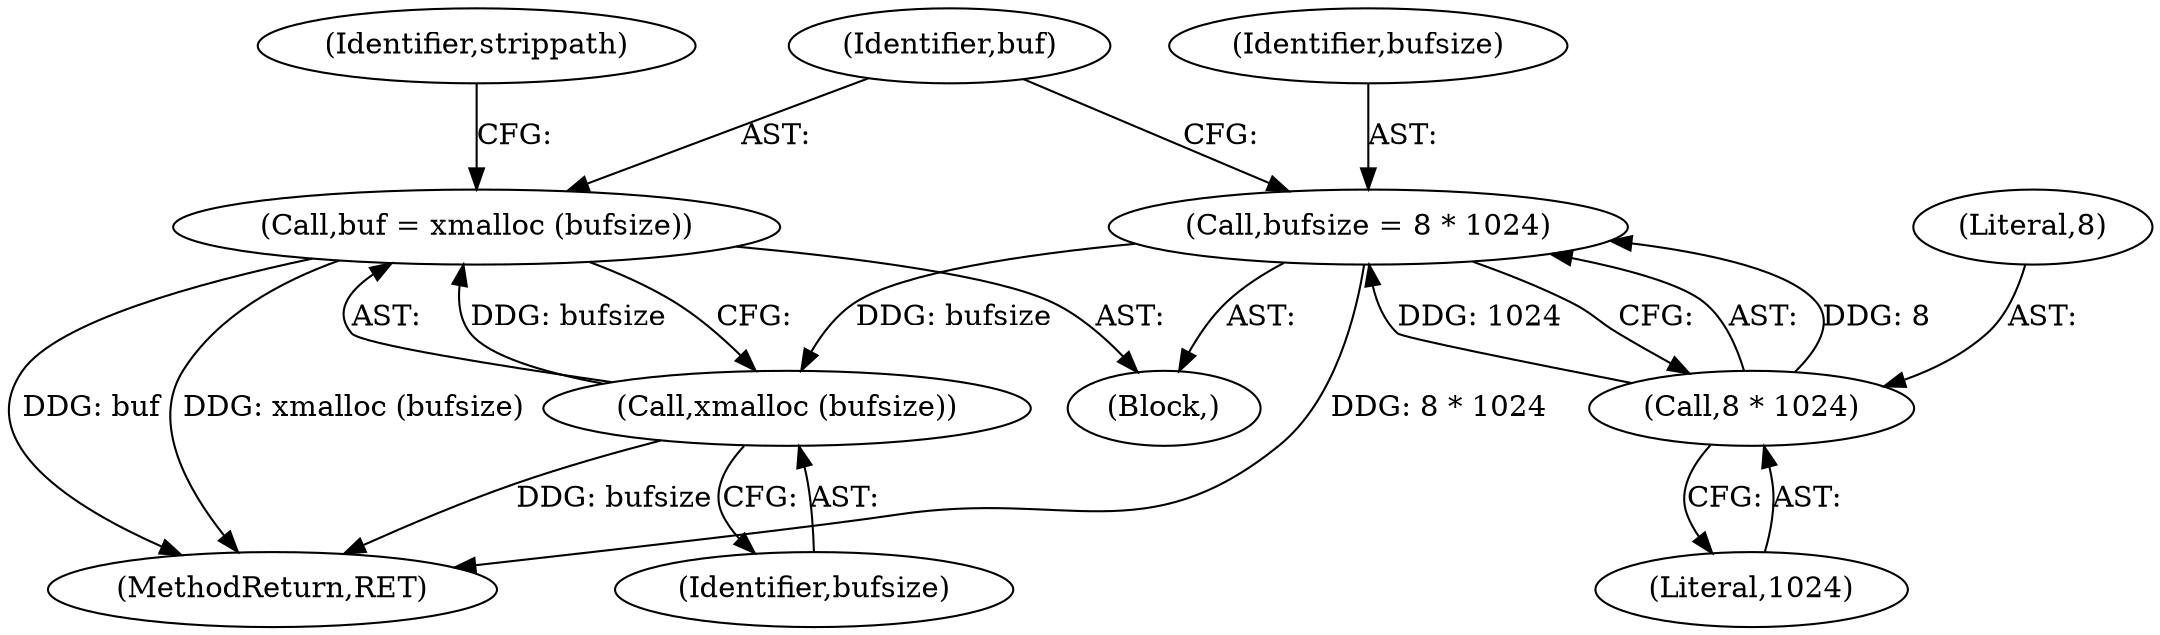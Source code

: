digraph "0_savannah_17953b5893f7c9835f0dd2a704ba04e0371d2cbd@API" {
"1000169" [label="(Call,buf = xmalloc (bufsize))"];
"1000171" [label="(Call,xmalloc (bufsize))"];
"1000164" [label="(Call,bufsize = 8 * 1024)"];
"1000166" [label="(Call,8 * 1024)"];
"1000166" [label="(Call,8 * 1024)"];
"1000164" [label="(Call,bufsize = 8 * 1024)"];
"1000174" [label="(Identifier,strippath)"];
"1000170" [label="(Identifier,buf)"];
"1000172" [label="(Identifier,bufsize)"];
"1000311" [label="(MethodReturn,RET)"];
"1000167" [label="(Literal,8)"];
"1000168" [label="(Literal,1024)"];
"1000171" [label="(Call,xmalloc (bufsize))"];
"1000169" [label="(Call,buf = xmalloc (bufsize))"];
"1000165" [label="(Identifier,bufsize)"];
"1000126" [label="(Block,)"];
"1000169" -> "1000126"  [label="AST: "];
"1000169" -> "1000171"  [label="CFG: "];
"1000170" -> "1000169"  [label="AST: "];
"1000171" -> "1000169"  [label="AST: "];
"1000174" -> "1000169"  [label="CFG: "];
"1000169" -> "1000311"  [label="DDG: xmalloc (bufsize)"];
"1000169" -> "1000311"  [label="DDG: buf"];
"1000171" -> "1000169"  [label="DDG: bufsize"];
"1000171" -> "1000172"  [label="CFG: "];
"1000172" -> "1000171"  [label="AST: "];
"1000171" -> "1000311"  [label="DDG: bufsize"];
"1000164" -> "1000171"  [label="DDG: bufsize"];
"1000164" -> "1000126"  [label="AST: "];
"1000164" -> "1000166"  [label="CFG: "];
"1000165" -> "1000164"  [label="AST: "];
"1000166" -> "1000164"  [label="AST: "];
"1000170" -> "1000164"  [label="CFG: "];
"1000164" -> "1000311"  [label="DDG: 8 * 1024"];
"1000166" -> "1000164"  [label="DDG: 8"];
"1000166" -> "1000164"  [label="DDG: 1024"];
"1000166" -> "1000168"  [label="CFG: "];
"1000167" -> "1000166"  [label="AST: "];
"1000168" -> "1000166"  [label="AST: "];
}
